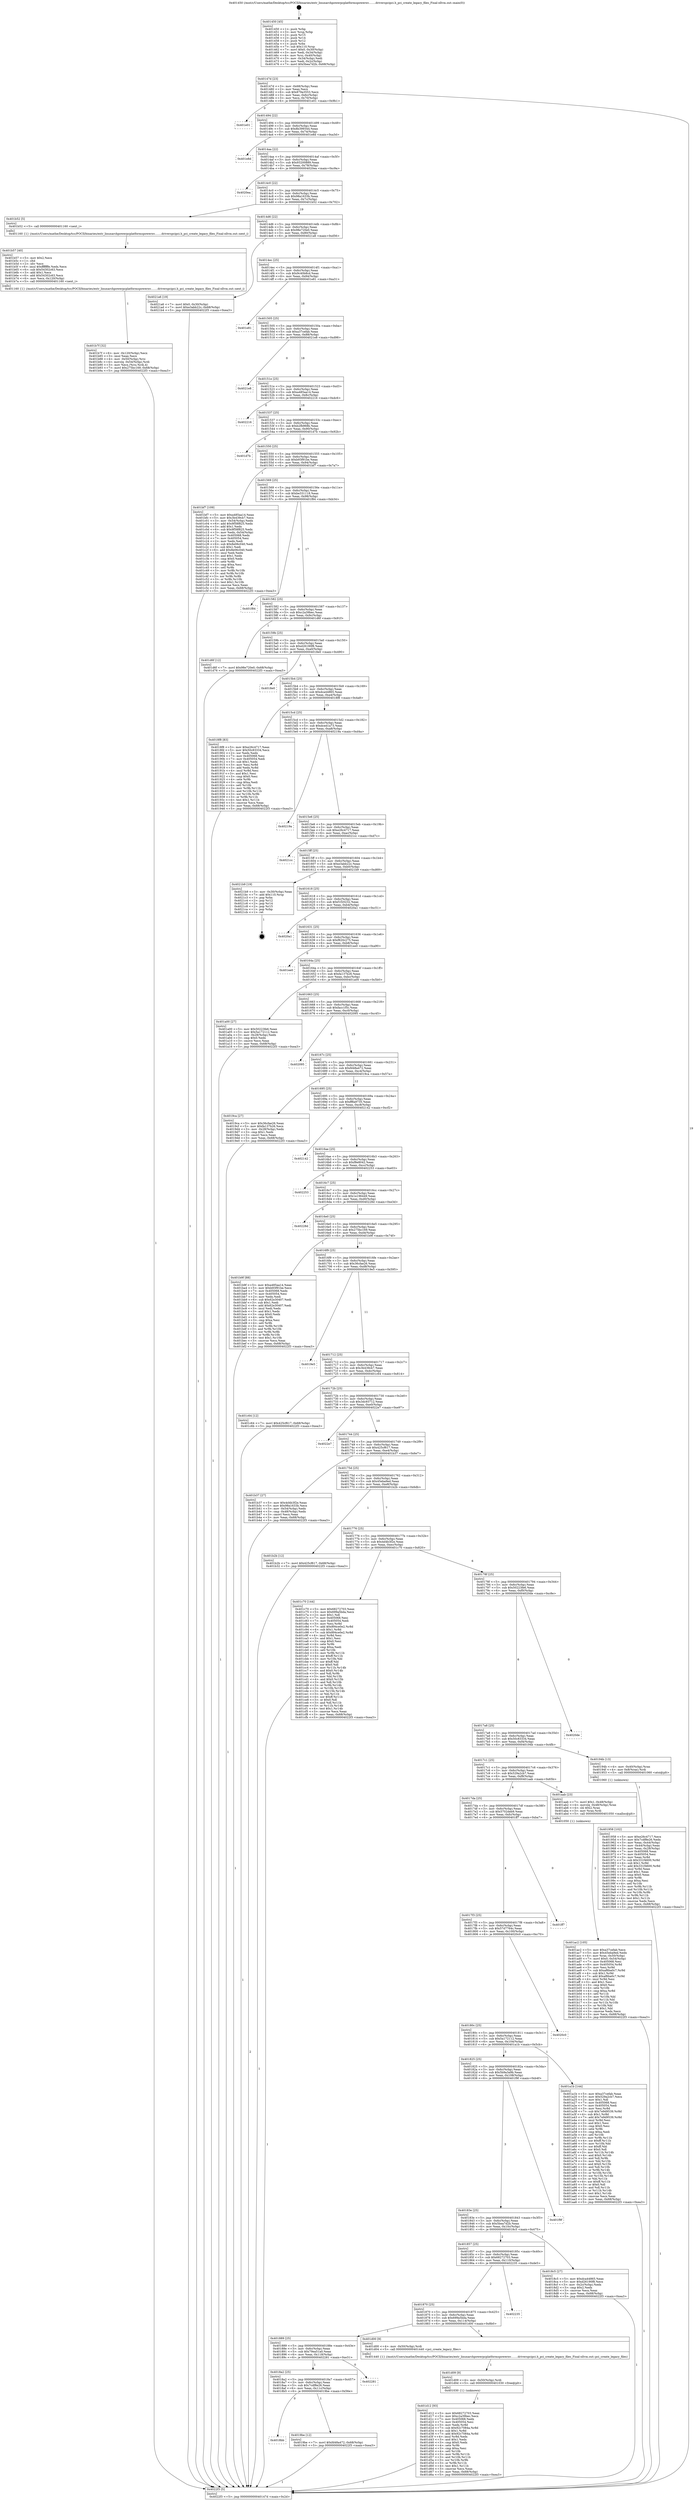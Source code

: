 digraph "0x401450" {
  label = "0x401450 (/mnt/c/Users/mathe/Desktop/tcc/POCII/binaries/extr_linuxarchpowerpcplatformspowernv........driverspcipci.h_pci_create_legacy_files_Final-ollvm.out::main(0))"
  labelloc = "t"
  node[shape=record]

  Entry [label="",width=0.3,height=0.3,shape=circle,fillcolor=black,style=filled]
  "0x40147d" [label="{
     0x40147d [23]\l
     | [instrs]\l
     &nbsp;&nbsp;0x40147d \<+3\>: mov -0x68(%rbp),%eax\l
     &nbsp;&nbsp;0x401480 \<+2\>: mov %eax,%ecx\l
     &nbsp;&nbsp;0x401482 \<+6\>: sub $0x879a3553,%ecx\l
     &nbsp;&nbsp;0x401488 \<+3\>: mov %eax,-0x6c(%rbp)\l
     &nbsp;&nbsp;0x40148b \<+3\>: mov %ecx,-0x70(%rbp)\l
     &nbsp;&nbsp;0x40148e \<+6\>: je 0000000000401e01 \<main+0x9b1\>\l
  }"]
  "0x401e01" [label="{
     0x401e01\l
  }", style=dashed]
  "0x401494" [label="{
     0x401494 [22]\l
     | [instrs]\l
     &nbsp;&nbsp;0x401494 \<+5\>: jmp 0000000000401499 \<main+0x49\>\l
     &nbsp;&nbsp;0x401499 \<+3\>: mov -0x6c(%rbp),%eax\l
     &nbsp;&nbsp;0x40149c \<+5\>: sub $0x8b399344,%eax\l
     &nbsp;&nbsp;0x4014a1 \<+3\>: mov %eax,-0x74(%rbp)\l
     &nbsp;&nbsp;0x4014a4 \<+6\>: je 0000000000401e8d \<main+0xa3d\>\l
  }"]
  Exit [label="",width=0.3,height=0.3,shape=circle,fillcolor=black,style=filled,peripheries=2]
  "0x401e8d" [label="{
     0x401e8d\l
  }", style=dashed]
  "0x4014aa" [label="{
     0x4014aa [22]\l
     | [instrs]\l
     &nbsp;&nbsp;0x4014aa \<+5\>: jmp 00000000004014af \<main+0x5f\>\l
     &nbsp;&nbsp;0x4014af \<+3\>: mov -0x6c(%rbp),%eax\l
     &nbsp;&nbsp;0x4014b2 \<+5\>: sub $0x93200889,%eax\l
     &nbsp;&nbsp;0x4014b7 \<+3\>: mov %eax,-0x78(%rbp)\l
     &nbsp;&nbsp;0x4014ba \<+6\>: je 00000000004020ea \<main+0xc9a\>\l
  }"]
  "0x401d12" [label="{
     0x401d12 [93]\l
     | [instrs]\l
     &nbsp;&nbsp;0x401d12 \<+5\>: mov $0x68272703,%eax\l
     &nbsp;&nbsp;0x401d17 \<+5\>: mov $0xc2a39bec,%ecx\l
     &nbsp;&nbsp;0x401d1c \<+7\>: mov 0x405068,%edx\l
     &nbsp;&nbsp;0x401d23 \<+7\>: mov 0x405054,%esi\l
     &nbsp;&nbsp;0x401d2a \<+3\>: mov %edx,%r8d\l
     &nbsp;&nbsp;0x401d2d \<+7\>: sub $0x92c7084a,%r8d\l
     &nbsp;&nbsp;0x401d34 \<+4\>: sub $0x1,%r8d\l
     &nbsp;&nbsp;0x401d38 \<+7\>: add $0x92c7084a,%r8d\l
     &nbsp;&nbsp;0x401d3f \<+4\>: imul %r8d,%edx\l
     &nbsp;&nbsp;0x401d43 \<+3\>: and $0x1,%edx\l
     &nbsp;&nbsp;0x401d46 \<+3\>: cmp $0x0,%edx\l
     &nbsp;&nbsp;0x401d49 \<+4\>: sete %r9b\l
     &nbsp;&nbsp;0x401d4d \<+3\>: cmp $0xa,%esi\l
     &nbsp;&nbsp;0x401d50 \<+4\>: setl %r10b\l
     &nbsp;&nbsp;0x401d54 \<+3\>: mov %r9b,%r11b\l
     &nbsp;&nbsp;0x401d57 \<+3\>: and %r10b,%r11b\l
     &nbsp;&nbsp;0x401d5a \<+3\>: xor %r10b,%r9b\l
     &nbsp;&nbsp;0x401d5d \<+3\>: or %r9b,%r11b\l
     &nbsp;&nbsp;0x401d60 \<+4\>: test $0x1,%r11b\l
     &nbsp;&nbsp;0x401d64 \<+3\>: cmovne %ecx,%eax\l
     &nbsp;&nbsp;0x401d67 \<+3\>: mov %eax,-0x68(%rbp)\l
     &nbsp;&nbsp;0x401d6a \<+5\>: jmp 00000000004022f3 \<main+0xea3\>\l
  }"]
  "0x4020ea" [label="{
     0x4020ea\l
  }", style=dashed]
  "0x4014c0" [label="{
     0x4014c0 [22]\l
     | [instrs]\l
     &nbsp;&nbsp;0x4014c0 \<+5\>: jmp 00000000004014c5 \<main+0x75\>\l
     &nbsp;&nbsp;0x4014c5 \<+3\>: mov -0x6c(%rbp),%eax\l
     &nbsp;&nbsp;0x4014c8 \<+5\>: sub $0x98a1633b,%eax\l
     &nbsp;&nbsp;0x4014cd \<+3\>: mov %eax,-0x7c(%rbp)\l
     &nbsp;&nbsp;0x4014d0 \<+6\>: je 0000000000401b52 \<main+0x702\>\l
  }"]
  "0x401d09" [label="{
     0x401d09 [9]\l
     | [instrs]\l
     &nbsp;&nbsp;0x401d09 \<+4\>: mov -0x50(%rbp),%rdi\l
     &nbsp;&nbsp;0x401d0d \<+5\>: call 0000000000401030 \<free@plt\>\l
     | [calls]\l
     &nbsp;&nbsp;0x401030 \{1\} (unknown)\l
  }"]
  "0x401b52" [label="{
     0x401b52 [5]\l
     | [instrs]\l
     &nbsp;&nbsp;0x401b52 \<+5\>: call 0000000000401160 \<next_i\>\l
     | [calls]\l
     &nbsp;&nbsp;0x401160 \{1\} (/mnt/c/Users/mathe/Desktop/tcc/POCII/binaries/extr_linuxarchpowerpcplatformspowernv........driverspcipci.h_pci_create_legacy_files_Final-ollvm.out::next_i)\l
  }"]
  "0x4014d6" [label="{
     0x4014d6 [22]\l
     | [instrs]\l
     &nbsp;&nbsp;0x4014d6 \<+5\>: jmp 00000000004014db \<main+0x8b\>\l
     &nbsp;&nbsp;0x4014db \<+3\>: mov -0x6c(%rbp),%eax\l
     &nbsp;&nbsp;0x4014de \<+5\>: sub $0x98e720e0,%eax\l
     &nbsp;&nbsp;0x4014e3 \<+3\>: mov %eax,-0x80(%rbp)\l
     &nbsp;&nbsp;0x4014e6 \<+6\>: je 00000000004021a6 \<main+0xd56\>\l
  }"]
  "0x401b7f" [label="{
     0x401b7f [32]\l
     | [instrs]\l
     &nbsp;&nbsp;0x401b7f \<+6\>: mov -0x120(%rbp),%ecx\l
     &nbsp;&nbsp;0x401b85 \<+3\>: imul %eax,%ecx\l
     &nbsp;&nbsp;0x401b88 \<+4\>: mov -0x50(%rbp),%rsi\l
     &nbsp;&nbsp;0x401b8c \<+4\>: movslq -0x54(%rbp),%rdi\l
     &nbsp;&nbsp;0x401b90 \<+3\>: mov %ecx,(%rsi,%rdi,4)\l
     &nbsp;&nbsp;0x401b93 \<+7\>: movl $0x275bc169,-0x68(%rbp)\l
     &nbsp;&nbsp;0x401b9a \<+5\>: jmp 00000000004022f3 \<main+0xea3\>\l
  }"]
  "0x4021a6" [label="{
     0x4021a6 [19]\l
     | [instrs]\l
     &nbsp;&nbsp;0x4021a6 \<+7\>: movl $0x0,-0x30(%rbp)\l
     &nbsp;&nbsp;0x4021ad \<+7\>: movl $0xe3abb22c,-0x68(%rbp)\l
     &nbsp;&nbsp;0x4021b4 \<+5\>: jmp 00000000004022f3 \<main+0xea3\>\l
  }"]
  "0x4014ec" [label="{
     0x4014ec [25]\l
     | [instrs]\l
     &nbsp;&nbsp;0x4014ec \<+5\>: jmp 00000000004014f1 \<main+0xa1\>\l
     &nbsp;&nbsp;0x4014f1 \<+3\>: mov -0x6c(%rbp),%eax\l
     &nbsp;&nbsp;0x4014f4 \<+5\>: sub $0x9c40b8cd,%eax\l
     &nbsp;&nbsp;0x4014f9 \<+6\>: mov %eax,-0x84(%rbp)\l
     &nbsp;&nbsp;0x4014ff \<+6\>: je 0000000000401e81 \<main+0xa31\>\l
  }"]
  "0x401b57" [label="{
     0x401b57 [40]\l
     | [instrs]\l
     &nbsp;&nbsp;0x401b57 \<+5\>: mov $0x2,%ecx\l
     &nbsp;&nbsp;0x401b5c \<+1\>: cltd\l
     &nbsp;&nbsp;0x401b5d \<+2\>: idiv %ecx\l
     &nbsp;&nbsp;0x401b5f \<+6\>: imul $0xfffffffe,%edx,%ecx\l
     &nbsp;&nbsp;0x401b65 \<+6\>: sub $0x54302c63,%ecx\l
     &nbsp;&nbsp;0x401b6b \<+3\>: add $0x1,%ecx\l
     &nbsp;&nbsp;0x401b6e \<+6\>: add $0x54302c63,%ecx\l
     &nbsp;&nbsp;0x401b74 \<+6\>: mov %ecx,-0x120(%rbp)\l
     &nbsp;&nbsp;0x401b7a \<+5\>: call 0000000000401160 \<next_i\>\l
     | [calls]\l
     &nbsp;&nbsp;0x401160 \{1\} (/mnt/c/Users/mathe/Desktop/tcc/POCII/binaries/extr_linuxarchpowerpcplatformspowernv........driverspcipci.h_pci_create_legacy_files_Final-ollvm.out::next_i)\l
  }"]
  "0x401e81" [label="{
     0x401e81\l
  }", style=dashed]
  "0x401505" [label="{
     0x401505 [25]\l
     | [instrs]\l
     &nbsp;&nbsp;0x401505 \<+5\>: jmp 000000000040150a \<main+0xba\>\l
     &nbsp;&nbsp;0x40150a \<+3\>: mov -0x6c(%rbp),%eax\l
     &nbsp;&nbsp;0x40150d \<+5\>: sub $0xa37cefab,%eax\l
     &nbsp;&nbsp;0x401512 \<+6\>: mov %eax,-0x88(%rbp)\l
     &nbsp;&nbsp;0x401518 \<+6\>: je 00000000004021e8 \<main+0xd98\>\l
  }"]
  "0x401ac2" [label="{
     0x401ac2 [105]\l
     | [instrs]\l
     &nbsp;&nbsp;0x401ac2 \<+5\>: mov $0xa37cefab,%ecx\l
     &nbsp;&nbsp;0x401ac7 \<+5\>: mov $0x45eba9ed,%edx\l
     &nbsp;&nbsp;0x401acc \<+4\>: mov %rax,-0x50(%rbp)\l
     &nbsp;&nbsp;0x401ad0 \<+7\>: movl $0x0,-0x54(%rbp)\l
     &nbsp;&nbsp;0x401ad7 \<+7\>: mov 0x405068,%esi\l
     &nbsp;&nbsp;0x401ade \<+8\>: mov 0x405054,%r8d\l
     &nbsp;&nbsp;0x401ae6 \<+3\>: mov %esi,%r9d\l
     &nbsp;&nbsp;0x401ae9 \<+7\>: sub $0xaf6ba0c7,%r9d\l
     &nbsp;&nbsp;0x401af0 \<+4\>: sub $0x1,%r9d\l
     &nbsp;&nbsp;0x401af4 \<+7\>: add $0xaf6ba0c7,%r9d\l
     &nbsp;&nbsp;0x401afb \<+4\>: imul %r9d,%esi\l
     &nbsp;&nbsp;0x401aff \<+3\>: and $0x1,%esi\l
     &nbsp;&nbsp;0x401b02 \<+3\>: cmp $0x0,%esi\l
     &nbsp;&nbsp;0x401b05 \<+4\>: sete %r10b\l
     &nbsp;&nbsp;0x401b09 \<+4\>: cmp $0xa,%r8d\l
     &nbsp;&nbsp;0x401b0d \<+4\>: setl %r11b\l
     &nbsp;&nbsp;0x401b11 \<+3\>: mov %r10b,%bl\l
     &nbsp;&nbsp;0x401b14 \<+3\>: and %r11b,%bl\l
     &nbsp;&nbsp;0x401b17 \<+3\>: xor %r11b,%r10b\l
     &nbsp;&nbsp;0x401b1a \<+3\>: or %r10b,%bl\l
     &nbsp;&nbsp;0x401b1d \<+3\>: test $0x1,%bl\l
     &nbsp;&nbsp;0x401b20 \<+3\>: cmovne %edx,%ecx\l
     &nbsp;&nbsp;0x401b23 \<+3\>: mov %ecx,-0x68(%rbp)\l
     &nbsp;&nbsp;0x401b26 \<+5\>: jmp 00000000004022f3 \<main+0xea3\>\l
  }"]
  "0x4021e8" [label="{
     0x4021e8\l
  }", style=dashed]
  "0x40151e" [label="{
     0x40151e [25]\l
     | [instrs]\l
     &nbsp;&nbsp;0x40151e \<+5\>: jmp 0000000000401523 \<main+0xd3\>\l
     &nbsp;&nbsp;0x401523 \<+3\>: mov -0x6c(%rbp),%eax\l
     &nbsp;&nbsp;0x401526 \<+5\>: sub $0xa485aa14,%eax\l
     &nbsp;&nbsp;0x40152b \<+6\>: mov %eax,-0x8c(%rbp)\l
     &nbsp;&nbsp;0x401531 \<+6\>: je 0000000000402216 \<main+0xdc6\>\l
  }"]
  "0x4018bb" [label="{
     0x4018bb\l
  }", style=dashed]
  "0x402216" [label="{
     0x402216\l
  }", style=dashed]
  "0x401537" [label="{
     0x401537 [25]\l
     | [instrs]\l
     &nbsp;&nbsp;0x401537 \<+5\>: jmp 000000000040153c \<main+0xec\>\l
     &nbsp;&nbsp;0x40153c \<+3\>: mov -0x6c(%rbp),%eax\l
     &nbsp;&nbsp;0x40153f \<+5\>: sub $0xb2fb968b,%eax\l
     &nbsp;&nbsp;0x401544 \<+6\>: mov %eax,-0x90(%rbp)\l
     &nbsp;&nbsp;0x40154a \<+6\>: je 0000000000401d7b \<main+0x92b\>\l
  }"]
  "0x4019be" [label="{
     0x4019be [12]\l
     | [instrs]\l
     &nbsp;&nbsp;0x4019be \<+7\>: movl $0xfd48a472,-0x68(%rbp)\l
     &nbsp;&nbsp;0x4019c5 \<+5\>: jmp 00000000004022f3 \<main+0xea3\>\l
  }"]
  "0x401d7b" [label="{
     0x401d7b\l
  }", style=dashed]
  "0x401550" [label="{
     0x401550 [25]\l
     | [instrs]\l
     &nbsp;&nbsp;0x401550 \<+5\>: jmp 0000000000401555 \<main+0x105\>\l
     &nbsp;&nbsp;0x401555 \<+3\>: mov -0x6c(%rbp),%eax\l
     &nbsp;&nbsp;0x401558 \<+5\>: sub $0xb93f91be,%eax\l
     &nbsp;&nbsp;0x40155d \<+6\>: mov %eax,-0x94(%rbp)\l
     &nbsp;&nbsp;0x401563 \<+6\>: je 0000000000401bf7 \<main+0x7a7\>\l
  }"]
  "0x4018a2" [label="{
     0x4018a2 [25]\l
     | [instrs]\l
     &nbsp;&nbsp;0x4018a2 \<+5\>: jmp 00000000004018a7 \<main+0x457\>\l
     &nbsp;&nbsp;0x4018a7 \<+3\>: mov -0x6c(%rbp),%eax\l
     &nbsp;&nbsp;0x4018aa \<+5\>: sub $0x7cdf8e26,%eax\l
     &nbsp;&nbsp;0x4018af \<+6\>: mov %eax,-0x11c(%rbp)\l
     &nbsp;&nbsp;0x4018b5 \<+6\>: je 00000000004019be \<main+0x56e\>\l
  }"]
  "0x401bf7" [label="{
     0x401bf7 [109]\l
     | [instrs]\l
     &nbsp;&nbsp;0x401bf7 \<+5\>: mov $0xa485aa14,%eax\l
     &nbsp;&nbsp;0x401bfc \<+5\>: mov $0x3b439cb7,%ecx\l
     &nbsp;&nbsp;0x401c01 \<+3\>: mov -0x54(%rbp),%edx\l
     &nbsp;&nbsp;0x401c04 \<+6\>: add $0x9f58f825,%edx\l
     &nbsp;&nbsp;0x401c0a \<+3\>: add $0x1,%edx\l
     &nbsp;&nbsp;0x401c0d \<+6\>: sub $0x9f58f825,%edx\l
     &nbsp;&nbsp;0x401c13 \<+3\>: mov %edx,-0x54(%rbp)\l
     &nbsp;&nbsp;0x401c16 \<+7\>: mov 0x405068,%edx\l
     &nbsp;&nbsp;0x401c1d \<+7\>: mov 0x405054,%esi\l
     &nbsp;&nbsp;0x401c24 \<+2\>: mov %edx,%edi\l
     &nbsp;&nbsp;0x401c26 \<+6\>: sub $0x8e06c040,%edi\l
     &nbsp;&nbsp;0x401c2c \<+3\>: sub $0x1,%edi\l
     &nbsp;&nbsp;0x401c2f \<+6\>: add $0x8e06c040,%edi\l
     &nbsp;&nbsp;0x401c35 \<+3\>: imul %edi,%edx\l
     &nbsp;&nbsp;0x401c38 \<+3\>: and $0x1,%edx\l
     &nbsp;&nbsp;0x401c3b \<+3\>: cmp $0x0,%edx\l
     &nbsp;&nbsp;0x401c3e \<+4\>: sete %r8b\l
     &nbsp;&nbsp;0x401c42 \<+3\>: cmp $0xa,%esi\l
     &nbsp;&nbsp;0x401c45 \<+4\>: setl %r9b\l
     &nbsp;&nbsp;0x401c49 \<+3\>: mov %r8b,%r10b\l
     &nbsp;&nbsp;0x401c4c \<+3\>: and %r9b,%r10b\l
     &nbsp;&nbsp;0x401c4f \<+3\>: xor %r9b,%r8b\l
     &nbsp;&nbsp;0x401c52 \<+3\>: or %r8b,%r10b\l
     &nbsp;&nbsp;0x401c55 \<+4\>: test $0x1,%r10b\l
     &nbsp;&nbsp;0x401c59 \<+3\>: cmovne %ecx,%eax\l
     &nbsp;&nbsp;0x401c5c \<+3\>: mov %eax,-0x68(%rbp)\l
     &nbsp;&nbsp;0x401c5f \<+5\>: jmp 00000000004022f3 \<main+0xea3\>\l
  }"]
  "0x401569" [label="{
     0x401569 [25]\l
     | [instrs]\l
     &nbsp;&nbsp;0x401569 \<+5\>: jmp 000000000040156e \<main+0x11e\>\l
     &nbsp;&nbsp;0x40156e \<+3\>: mov -0x6c(%rbp),%eax\l
     &nbsp;&nbsp;0x401571 \<+5\>: sub $0xbe331118,%eax\l
     &nbsp;&nbsp;0x401576 \<+6\>: mov %eax,-0x98(%rbp)\l
     &nbsp;&nbsp;0x40157c \<+6\>: je 0000000000401f84 \<main+0xb34\>\l
  }"]
  "0x402281" [label="{
     0x402281\l
  }", style=dashed]
  "0x401f84" [label="{
     0x401f84\l
  }", style=dashed]
  "0x401582" [label="{
     0x401582 [25]\l
     | [instrs]\l
     &nbsp;&nbsp;0x401582 \<+5\>: jmp 0000000000401587 \<main+0x137\>\l
     &nbsp;&nbsp;0x401587 \<+3\>: mov -0x6c(%rbp),%eax\l
     &nbsp;&nbsp;0x40158a \<+5\>: sub $0xc2a39bec,%eax\l
     &nbsp;&nbsp;0x40158f \<+6\>: mov %eax,-0x9c(%rbp)\l
     &nbsp;&nbsp;0x401595 \<+6\>: je 0000000000401d6f \<main+0x91f\>\l
  }"]
  "0x401889" [label="{
     0x401889 [25]\l
     | [instrs]\l
     &nbsp;&nbsp;0x401889 \<+5\>: jmp 000000000040188e \<main+0x43e\>\l
     &nbsp;&nbsp;0x40188e \<+3\>: mov -0x6c(%rbp),%eax\l
     &nbsp;&nbsp;0x401891 \<+5\>: sub $0x79ea51a0,%eax\l
     &nbsp;&nbsp;0x401896 \<+6\>: mov %eax,-0x118(%rbp)\l
     &nbsp;&nbsp;0x40189c \<+6\>: je 0000000000402281 \<main+0xe31\>\l
  }"]
  "0x401d6f" [label="{
     0x401d6f [12]\l
     | [instrs]\l
     &nbsp;&nbsp;0x401d6f \<+7\>: movl $0x98e720e0,-0x68(%rbp)\l
     &nbsp;&nbsp;0x401d76 \<+5\>: jmp 00000000004022f3 \<main+0xea3\>\l
  }"]
  "0x40159b" [label="{
     0x40159b [25]\l
     | [instrs]\l
     &nbsp;&nbsp;0x40159b \<+5\>: jmp 00000000004015a0 \<main+0x150\>\l
     &nbsp;&nbsp;0x4015a0 \<+3\>: mov -0x6c(%rbp),%eax\l
     &nbsp;&nbsp;0x4015a3 \<+5\>: sub $0xd26190f8,%eax\l
     &nbsp;&nbsp;0x4015a8 \<+6\>: mov %eax,-0xa0(%rbp)\l
     &nbsp;&nbsp;0x4015ae \<+6\>: je 00000000004018e0 \<main+0x490\>\l
  }"]
  "0x401d00" [label="{
     0x401d00 [9]\l
     | [instrs]\l
     &nbsp;&nbsp;0x401d00 \<+4\>: mov -0x50(%rbp),%rdi\l
     &nbsp;&nbsp;0x401d04 \<+5\>: call 0000000000401440 \<pci_create_legacy_files\>\l
     | [calls]\l
     &nbsp;&nbsp;0x401440 \{1\} (/mnt/c/Users/mathe/Desktop/tcc/POCII/binaries/extr_linuxarchpowerpcplatformspowernv........driverspcipci.h_pci_create_legacy_files_Final-ollvm.out::pci_create_legacy_files)\l
  }"]
  "0x4018e0" [label="{
     0x4018e0\l
  }", style=dashed]
  "0x4015b4" [label="{
     0x4015b4 [25]\l
     | [instrs]\l
     &nbsp;&nbsp;0x4015b4 \<+5\>: jmp 00000000004015b9 \<main+0x169\>\l
     &nbsp;&nbsp;0x4015b9 \<+3\>: mov -0x6c(%rbp),%eax\l
     &nbsp;&nbsp;0x4015bc \<+5\>: sub $0xdca44865,%eax\l
     &nbsp;&nbsp;0x4015c1 \<+6\>: mov %eax,-0xa4(%rbp)\l
     &nbsp;&nbsp;0x4015c7 \<+6\>: je 00000000004018f8 \<main+0x4a8\>\l
  }"]
  "0x401870" [label="{
     0x401870 [25]\l
     | [instrs]\l
     &nbsp;&nbsp;0x401870 \<+5\>: jmp 0000000000401875 \<main+0x425\>\l
     &nbsp;&nbsp;0x401875 \<+3\>: mov -0x6c(%rbp),%eax\l
     &nbsp;&nbsp;0x401878 \<+5\>: sub $0x699a5bda,%eax\l
     &nbsp;&nbsp;0x40187d \<+6\>: mov %eax,-0x114(%rbp)\l
     &nbsp;&nbsp;0x401883 \<+6\>: je 0000000000401d00 \<main+0x8b0\>\l
  }"]
  "0x4018f8" [label="{
     0x4018f8 [83]\l
     | [instrs]\l
     &nbsp;&nbsp;0x4018f8 \<+5\>: mov $0xe26c4717,%eax\l
     &nbsp;&nbsp;0x4018fd \<+5\>: mov $0x50c83334,%ecx\l
     &nbsp;&nbsp;0x401902 \<+2\>: xor %edx,%edx\l
     &nbsp;&nbsp;0x401904 \<+7\>: mov 0x405068,%esi\l
     &nbsp;&nbsp;0x40190b \<+7\>: mov 0x405054,%edi\l
     &nbsp;&nbsp;0x401912 \<+3\>: sub $0x1,%edx\l
     &nbsp;&nbsp;0x401915 \<+3\>: mov %esi,%r8d\l
     &nbsp;&nbsp;0x401918 \<+3\>: add %edx,%r8d\l
     &nbsp;&nbsp;0x40191b \<+4\>: imul %r8d,%esi\l
     &nbsp;&nbsp;0x40191f \<+3\>: and $0x1,%esi\l
     &nbsp;&nbsp;0x401922 \<+3\>: cmp $0x0,%esi\l
     &nbsp;&nbsp;0x401925 \<+4\>: sete %r9b\l
     &nbsp;&nbsp;0x401929 \<+3\>: cmp $0xa,%edi\l
     &nbsp;&nbsp;0x40192c \<+4\>: setl %r10b\l
     &nbsp;&nbsp;0x401930 \<+3\>: mov %r9b,%r11b\l
     &nbsp;&nbsp;0x401933 \<+3\>: and %r10b,%r11b\l
     &nbsp;&nbsp;0x401936 \<+3\>: xor %r10b,%r9b\l
     &nbsp;&nbsp;0x401939 \<+3\>: or %r9b,%r11b\l
     &nbsp;&nbsp;0x40193c \<+4\>: test $0x1,%r11b\l
     &nbsp;&nbsp;0x401940 \<+3\>: cmovne %ecx,%eax\l
     &nbsp;&nbsp;0x401943 \<+3\>: mov %eax,-0x68(%rbp)\l
     &nbsp;&nbsp;0x401946 \<+5\>: jmp 00000000004022f3 \<main+0xea3\>\l
  }"]
  "0x4015cd" [label="{
     0x4015cd [25]\l
     | [instrs]\l
     &nbsp;&nbsp;0x4015cd \<+5\>: jmp 00000000004015d2 \<main+0x182\>\l
     &nbsp;&nbsp;0x4015d2 \<+3\>: mov -0x6c(%rbp),%eax\l
     &nbsp;&nbsp;0x4015d5 \<+5\>: sub $0xdced1a73,%eax\l
     &nbsp;&nbsp;0x4015da \<+6\>: mov %eax,-0xa8(%rbp)\l
     &nbsp;&nbsp;0x4015e0 \<+6\>: je 000000000040219a \<main+0xd4a\>\l
  }"]
  "0x402235" [label="{
     0x402235\l
  }", style=dashed]
  "0x40219a" [label="{
     0x40219a\l
  }", style=dashed]
  "0x4015e6" [label="{
     0x4015e6 [25]\l
     | [instrs]\l
     &nbsp;&nbsp;0x4015e6 \<+5\>: jmp 00000000004015eb \<main+0x19b\>\l
     &nbsp;&nbsp;0x4015eb \<+3\>: mov -0x6c(%rbp),%eax\l
     &nbsp;&nbsp;0x4015ee \<+5\>: sub $0xe26c4717,%eax\l
     &nbsp;&nbsp;0x4015f3 \<+6\>: mov %eax,-0xac(%rbp)\l
     &nbsp;&nbsp;0x4015f9 \<+6\>: je 00000000004021cc \<main+0xd7c\>\l
  }"]
  "0x401958" [label="{
     0x401958 [102]\l
     | [instrs]\l
     &nbsp;&nbsp;0x401958 \<+5\>: mov $0xe26c4717,%ecx\l
     &nbsp;&nbsp;0x40195d \<+5\>: mov $0x7cdf8e26,%edx\l
     &nbsp;&nbsp;0x401962 \<+3\>: mov %eax,-0x44(%rbp)\l
     &nbsp;&nbsp;0x401965 \<+3\>: mov -0x44(%rbp),%eax\l
     &nbsp;&nbsp;0x401968 \<+3\>: mov %eax,-0x28(%rbp)\l
     &nbsp;&nbsp;0x40196b \<+7\>: mov 0x405068,%eax\l
     &nbsp;&nbsp;0x401972 \<+7\>: mov 0x405054,%esi\l
     &nbsp;&nbsp;0x401979 \<+3\>: mov %eax,%r8d\l
     &nbsp;&nbsp;0x40197c \<+7\>: sub $0x331f4600,%r8d\l
     &nbsp;&nbsp;0x401983 \<+4\>: sub $0x1,%r8d\l
     &nbsp;&nbsp;0x401987 \<+7\>: add $0x331f4600,%r8d\l
     &nbsp;&nbsp;0x40198e \<+4\>: imul %r8d,%eax\l
     &nbsp;&nbsp;0x401992 \<+3\>: and $0x1,%eax\l
     &nbsp;&nbsp;0x401995 \<+3\>: cmp $0x0,%eax\l
     &nbsp;&nbsp;0x401998 \<+4\>: sete %r9b\l
     &nbsp;&nbsp;0x40199c \<+3\>: cmp $0xa,%esi\l
     &nbsp;&nbsp;0x40199f \<+4\>: setl %r10b\l
     &nbsp;&nbsp;0x4019a3 \<+3\>: mov %r9b,%r11b\l
     &nbsp;&nbsp;0x4019a6 \<+3\>: and %r10b,%r11b\l
     &nbsp;&nbsp;0x4019a9 \<+3\>: xor %r10b,%r9b\l
     &nbsp;&nbsp;0x4019ac \<+3\>: or %r9b,%r11b\l
     &nbsp;&nbsp;0x4019af \<+4\>: test $0x1,%r11b\l
     &nbsp;&nbsp;0x4019b3 \<+3\>: cmovne %edx,%ecx\l
     &nbsp;&nbsp;0x4019b6 \<+3\>: mov %ecx,-0x68(%rbp)\l
     &nbsp;&nbsp;0x4019b9 \<+5\>: jmp 00000000004022f3 \<main+0xea3\>\l
  }"]
  "0x4021cc" [label="{
     0x4021cc\l
  }", style=dashed]
  "0x4015ff" [label="{
     0x4015ff [25]\l
     | [instrs]\l
     &nbsp;&nbsp;0x4015ff \<+5\>: jmp 0000000000401604 \<main+0x1b4\>\l
     &nbsp;&nbsp;0x401604 \<+3\>: mov -0x6c(%rbp),%eax\l
     &nbsp;&nbsp;0x401607 \<+5\>: sub $0xe3abb22c,%eax\l
     &nbsp;&nbsp;0x40160c \<+6\>: mov %eax,-0xb0(%rbp)\l
     &nbsp;&nbsp;0x401612 \<+6\>: je 00000000004021b9 \<main+0xd69\>\l
  }"]
  "0x401450" [label="{
     0x401450 [45]\l
     | [instrs]\l
     &nbsp;&nbsp;0x401450 \<+1\>: push %rbp\l
     &nbsp;&nbsp;0x401451 \<+3\>: mov %rsp,%rbp\l
     &nbsp;&nbsp;0x401454 \<+2\>: push %r15\l
     &nbsp;&nbsp;0x401456 \<+2\>: push %r14\l
     &nbsp;&nbsp;0x401458 \<+2\>: push %r12\l
     &nbsp;&nbsp;0x40145a \<+1\>: push %rbx\l
     &nbsp;&nbsp;0x40145b \<+7\>: sub $0x110,%rsp\l
     &nbsp;&nbsp;0x401462 \<+7\>: movl $0x0,-0x30(%rbp)\l
     &nbsp;&nbsp;0x401469 \<+3\>: mov %edi,-0x34(%rbp)\l
     &nbsp;&nbsp;0x40146c \<+4\>: mov %rsi,-0x40(%rbp)\l
     &nbsp;&nbsp;0x401470 \<+3\>: mov -0x34(%rbp),%edi\l
     &nbsp;&nbsp;0x401473 \<+3\>: mov %edi,-0x2c(%rbp)\l
     &nbsp;&nbsp;0x401476 \<+7\>: movl $0x5bea7d2b,-0x68(%rbp)\l
  }"]
  "0x4021b9" [label="{
     0x4021b9 [19]\l
     | [instrs]\l
     &nbsp;&nbsp;0x4021b9 \<+3\>: mov -0x30(%rbp),%eax\l
     &nbsp;&nbsp;0x4021bc \<+7\>: add $0x110,%rsp\l
     &nbsp;&nbsp;0x4021c3 \<+1\>: pop %rbx\l
     &nbsp;&nbsp;0x4021c4 \<+2\>: pop %r12\l
     &nbsp;&nbsp;0x4021c6 \<+2\>: pop %r14\l
     &nbsp;&nbsp;0x4021c8 \<+2\>: pop %r15\l
     &nbsp;&nbsp;0x4021ca \<+1\>: pop %rbp\l
     &nbsp;&nbsp;0x4021cb \<+1\>: ret\l
  }"]
  "0x401618" [label="{
     0x401618 [25]\l
     | [instrs]\l
     &nbsp;&nbsp;0x401618 \<+5\>: jmp 000000000040161d \<main+0x1cd\>\l
     &nbsp;&nbsp;0x40161d \<+3\>: mov -0x6c(%rbp),%eax\l
     &nbsp;&nbsp;0x401620 \<+5\>: sub $0xf1f20232,%eax\l
     &nbsp;&nbsp;0x401625 \<+6\>: mov %eax,-0xb4(%rbp)\l
     &nbsp;&nbsp;0x40162b \<+6\>: je 00000000004020a1 \<main+0xc51\>\l
  }"]
  "0x4022f3" [label="{
     0x4022f3 [5]\l
     | [instrs]\l
     &nbsp;&nbsp;0x4022f3 \<+5\>: jmp 000000000040147d \<main+0x2d\>\l
  }"]
  "0x4020a1" [label="{
     0x4020a1\l
  }", style=dashed]
  "0x401631" [label="{
     0x401631 [25]\l
     | [instrs]\l
     &nbsp;&nbsp;0x401631 \<+5\>: jmp 0000000000401636 \<main+0x1e6\>\l
     &nbsp;&nbsp;0x401636 \<+3\>: mov -0x6c(%rbp),%eax\l
     &nbsp;&nbsp;0x401639 \<+5\>: sub $0xf820c275,%eax\l
     &nbsp;&nbsp;0x40163e \<+6\>: mov %eax,-0xb8(%rbp)\l
     &nbsp;&nbsp;0x401644 \<+6\>: je 0000000000401ee0 \<main+0xa90\>\l
  }"]
  "0x401857" [label="{
     0x401857 [25]\l
     | [instrs]\l
     &nbsp;&nbsp;0x401857 \<+5\>: jmp 000000000040185c \<main+0x40c\>\l
     &nbsp;&nbsp;0x40185c \<+3\>: mov -0x6c(%rbp),%eax\l
     &nbsp;&nbsp;0x40185f \<+5\>: sub $0x68272703,%eax\l
     &nbsp;&nbsp;0x401864 \<+6\>: mov %eax,-0x110(%rbp)\l
     &nbsp;&nbsp;0x40186a \<+6\>: je 0000000000402235 \<main+0xde5\>\l
  }"]
  "0x401ee0" [label="{
     0x401ee0\l
  }", style=dashed]
  "0x40164a" [label="{
     0x40164a [25]\l
     | [instrs]\l
     &nbsp;&nbsp;0x40164a \<+5\>: jmp 000000000040164f \<main+0x1ff\>\l
     &nbsp;&nbsp;0x40164f \<+3\>: mov -0x6c(%rbp),%eax\l
     &nbsp;&nbsp;0x401652 \<+5\>: sub $0xfa137b26,%eax\l
     &nbsp;&nbsp;0x401657 \<+6\>: mov %eax,-0xbc(%rbp)\l
     &nbsp;&nbsp;0x40165d \<+6\>: je 0000000000401a00 \<main+0x5b0\>\l
  }"]
  "0x4018c5" [label="{
     0x4018c5 [27]\l
     | [instrs]\l
     &nbsp;&nbsp;0x4018c5 \<+5\>: mov $0xdca44865,%eax\l
     &nbsp;&nbsp;0x4018ca \<+5\>: mov $0xd26190f8,%ecx\l
     &nbsp;&nbsp;0x4018cf \<+3\>: mov -0x2c(%rbp),%edx\l
     &nbsp;&nbsp;0x4018d2 \<+3\>: cmp $0x2,%edx\l
     &nbsp;&nbsp;0x4018d5 \<+3\>: cmovne %ecx,%eax\l
     &nbsp;&nbsp;0x4018d8 \<+3\>: mov %eax,-0x68(%rbp)\l
     &nbsp;&nbsp;0x4018db \<+5\>: jmp 00000000004022f3 \<main+0xea3\>\l
  }"]
  "0x401a00" [label="{
     0x401a00 [27]\l
     | [instrs]\l
     &nbsp;&nbsp;0x401a00 \<+5\>: mov $0x50223fe6,%eax\l
     &nbsp;&nbsp;0x401a05 \<+5\>: mov $0x5a172112,%ecx\l
     &nbsp;&nbsp;0x401a0a \<+3\>: mov -0x28(%rbp),%edx\l
     &nbsp;&nbsp;0x401a0d \<+3\>: cmp $0x0,%edx\l
     &nbsp;&nbsp;0x401a10 \<+3\>: cmove %ecx,%eax\l
     &nbsp;&nbsp;0x401a13 \<+3\>: mov %eax,-0x68(%rbp)\l
     &nbsp;&nbsp;0x401a16 \<+5\>: jmp 00000000004022f3 \<main+0xea3\>\l
  }"]
  "0x401663" [label="{
     0x401663 [25]\l
     | [instrs]\l
     &nbsp;&nbsp;0x401663 \<+5\>: jmp 0000000000401668 \<main+0x218\>\l
     &nbsp;&nbsp;0x401668 \<+3\>: mov -0x6c(%rbp),%eax\l
     &nbsp;&nbsp;0x40166b \<+5\>: sub $0xfacc1f5c,%eax\l
     &nbsp;&nbsp;0x401670 \<+6\>: mov %eax,-0xc0(%rbp)\l
     &nbsp;&nbsp;0x401676 \<+6\>: je 0000000000402095 \<main+0xc45\>\l
  }"]
  "0x40183e" [label="{
     0x40183e [25]\l
     | [instrs]\l
     &nbsp;&nbsp;0x40183e \<+5\>: jmp 0000000000401843 \<main+0x3f3\>\l
     &nbsp;&nbsp;0x401843 \<+3\>: mov -0x6c(%rbp),%eax\l
     &nbsp;&nbsp;0x401846 \<+5\>: sub $0x5bea7d2b,%eax\l
     &nbsp;&nbsp;0x40184b \<+6\>: mov %eax,-0x10c(%rbp)\l
     &nbsp;&nbsp;0x401851 \<+6\>: je 00000000004018c5 \<main+0x475\>\l
  }"]
  "0x402095" [label="{
     0x402095\l
  }", style=dashed]
  "0x40167c" [label="{
     0x40167c [25]\l
     | [instrs]\l
     &nbsp;&nbsp;0x40167c \<+5\>: jmp 0000000000401681 \<main+0x231\>\l
     &nbsp;&nbsp;0x401681 \<+3\>: mov -0x6c(%rbp),%eax\l
     &nbsp;&nbsp;0x401684 \<+5\>: sub $0xfd48a472,%eax\l
     &nbsp;&nbsp;0x401689 \<+6\>: mov %eax,-0xc4(%rbp)\l
     &nbsp;&nbsp;0x40168f \<+6\>: je 00000000004019ca \<main+0x57a\>\l
  }"]
  "0x401f9f" [label="{
     0x401f9f\l
  }", style=dashed]
  "0x4019ca" [label="{
     0x4019ca [27]\l
     | [instrs]\l
     &nbsp;&nbsp;0x4019ca \<+5\>: mov $0x36cfae26,%eax\l
     &nbsp;&nbsp;0x4019cf \<+5\>: mov $0xfa137b26,%ecx\l
     &nbsp;&nbsp;0x4019d4 \<+3\>: mov -0x28(%rbp),%edx\l
     &nbsp;&nbsp;0x4019d7 \<+3\>: cmp $0x1,%edx\l
     &nbsp;&nbsp;0x4019da \<+3\>: cmovl %ecx,%eax\l
     &nbsp;&nbsp;0x4019dd \<+3\>: mov %eax,-0x68(%rbp)\l
     &nbsp;&nbsp;0x4019e0 \<+5\>: jmp 00000000004022f3 \<main+0xea3\>\l
  }"]
  "0x401695" [label="{
     0x401695 [25]\l
     | [instrs]\l
     &nbsp;&nbsp;0x401695 \<+5\>: jmp 000000000040169a \<main+0x24a\>\l
     &nbsp;&nbsp;0x40169a \<+3\>: mov -0x6c(%rbp),%eax\l
     &nbsp;&nbsp;0x40169d \<+5\>: sub $0xff8a9735,%eax\l
     &nbsp;&nbsp;0x4016a2 \<+6\>: mov %eax,-0xc8(%rbp)\l
     &nbsp;&nbsp;0x4016a8 \<+6\>: je 0000000000402142 \<main+0xcf2\>\l
  }"]
  "0x401825" [label="{
     0x401825 [25]\l
     | [instrs]\l
     &nbsp;&nbsp;0x401825 \<+5\>: jmp 000000000040182a \<main+0x3da\>\l
     &nbsp;&nbsp;0x40182a \<+3\>: mov -0x6c(%rbp),%eax\l
     &nbsp;&nbsp;0x40182d \<+5\>: sub $0x5b9a3a9b,%eax\l
     &nbsp;&nbsp;0x401832 \<+6\>: mov %eax,-0x108(%rbp)\l
     &nbsp;&nbsp;0x401838 \<+6\>: je 0000000000401f9f \<main+0xb4f\>\l
  }"]
  "0x402142" [label="{
     0x402142\l
  }", style=dashed]
  "0x4016ae" [label="{
     0x4016ae [25]\l
     | [instrs]\l
     &nbsp;&nbsp;0x4016ae \<+5\>: jmp 00000000004016b3 \<main+0x263\>\l
     &nbsp;&nbsp;0x4016b3 \<+3\>: mov -0x6c(%rbp),%eax\l
     &nbsp;&nbsp;0x4016b6 \<+5\>: sub $0xf8e8042,%eax\l
     &nbsp;&nbsp;0x4016bb \<+6\>: mov %eax,-0xcc(%rbp)\l
     &nbsp;&nbsp;0x4016c1 \<+6\>: je 0000000000402253 \<main+0xe03\>\l
  }"]
  "0x401a1b" [label="{
     0x401a1b [144]\l
     | [instrs]\l
     &nbsp;&nbsp;0x401a1b \<+5\>: mov $0xa37cefab,%eax\l
     &nbsp;&nbsp;0x401a20 \<+5\>: mov $0x529a2cb7,%ecx\l
     &nbsp;&nbsp;0x401a25 \<+2\>: mov $0x1,%dl\l
     &nbsp;&nbsp;0x401a27 \<+7\>: mov 0x405068,%esi\l
     &nbsp;&nbsp;0x401a2e \<+7\>: mov 0x405054,%edi\l
     &nbsp;&nbsp;0x401a35 \<+3\>: mov %esi,%r8d\l
     &nbsp;&nbsp;0x401a38 \<+7\>: sub $0x7e9d9539,%r8d\l
     &nbsp;&nbsp;0x401a3f \<+4\>: sub $0x1,%r8d\l
     &nbsp;&nbsp;0x401a43 \<+7\>: add $0x7e9d9539,%r8d\l
     &nbsp;&nbsp;0x401a4a \<+4\>: imul %r8d,%esi\l
     &nbsp;&nbsp;0x401a4e \<+3\>: and $0x1,%esi\l
     &nbsp;&nbsp;0x401a51 \<+3\>: cmp $0x0,%esi\l
     &nbsp;&nbsp;0x401a54 \<+4\>: sete %r9b\l
     &nbsp;&nbsp;0x401a58 \<+3\>: cmp $0xa,%edi\l
     &nbsp;&nbsp;0x401a5b \<+4\>: setl %r10b\l
     &nbsp;&nbsp;0x401a5f \<+3\>: mov %r9b,%r11b\l
     &nbsp;&nbsp;0x401a62 \<+4\>: xor $0xff,%r11b\l
     &nbsp;&nbsp;0x401a66 \<+3\>: mov %r10b,%bl\l
     &nbsp;&nbsp;0x401a69 \<+3\>: xor $0xff,%bl\l
     &nbsp;&nbsp;0x401a6c \<+3\>: xor $0x0,%dl\l
     &nbsp;&nbsp;0x401a6f \<+3\>: mov %r11b,%r14b\l
     &nbsp;&nbsp;0x401a72 \<+4\>: and $0x0,%r14b\l
     &nbsp;&nbsp;0x401a76 \<+3\>: and %dl,%r9b\l
     &nbsp;&nbsp;0x401a79 \<+3\>: mov %bl,%r15b\l
     &nbsp;&nbsp;0x401a7c \<+4\>: and $0x0,%r15b\l
     &nbsp;&nbsp;0x401a80 \<+3\>: and %dl,%r10b\l
     &nbsp;&nbsp;0x401a83 \<+3\>: or %r9b,%r14b\l
     &nbsp;&nbsp;0x401a86 \<+3\>: or %r10b,%r15b\l
     &nbsp;&nbsp;0x401a89 \<+3\>: xor %r15b,%r14b\l
     &nbsp;&nbsp;0x401a8c \<+3\>: or %bl,%r11b\l
     &nbsp;&nbsp;0x401a8f \<+4\>: xor $0xff,%r11b\l
     &nbsp;&nbsp;0x401a93 \<+3\>: or $0x0,%dl\l
     &nbsp;&nbsp;0x401a96 \<+3\>: and %dl,%r11b\l
     &nbsp;&nbsp;0x401a99 \<+3\>: or %r11b,%r14b\l
     &nbsp;&nbsp;0x401a9c \<+4\>: test $0x1,%r14b\l
     &nbsp;&nbsp;0x401aa0 \<+3\>: cmovne %ecx,%eax\l
     &nbsp;&nbsp;0x401aa3 \<+3\>: mov %eax,-0x68(%rbp)\l
     &nbsp;&nbsp;0x401aa6 \<+5\>: jmp 00000000004022f3 \<main+0xea3\>\l
  }"]
  "0x402253" [label="{
     0x402253\l
  }", style=dashed]
  "0x4016c7" [label="{
     0x4016c7 [25]\l
     | [instrs]\l
     &nbsp;&nbsp;0x4016c7 \<+5\>: jmp 00000000004016cc \<main+0x27c\>\l
     &nbsp;&nbsp;0x4016cc \<+3\>: mov -0x6c(%rbp),%eax\l
     &nbsp;&nbsp;0x4016cf \<+5\>: sub $0x1e196449,%eax\l
     &nbsp;&nbsp;0x4016d4 \<+6\>: mov %eax,-0xd0(%rbp)\l
     &nbsp;&nbsp;0x4016da \<+6\>: je 000000000040228d \<main+0xe3d\>\l
  }"]
  "0x40180c" [label="{
     0x40180c [25]\l
     | [instrs]\l
     &nbsp;&nbsp;0x40180c \<+5\>: jmp 0000000000401811 \<main+0x3c1\>\l
     &nbsp;&nbsp;0x401811 \<+3\>: mov -0x6c(%rbp),%eax\l
     &nbsp;&nbsp;0x401814 \<+5\>: sub $0x5a172112,%eax\l
     &nbsp;&nbsp;0x401819 \<+6\>: mov %eax,-0x104(%rbp)\l
     &nbsp;&nbsp;0x40181f \<+6\>: je 0000000000401a1b \<main+0x5cb\>\l
  }"]
  "0x40228d" [label="{
     0x40228d\l
  }", style=dashed]
  "0x4016e0" [label="{
     0x4016e0 [25]\l
     | [instrs]\l
     &nbsp;&nbsp;0x4016e0 \<+5\>: jmp 00000000004016e5 \<main+0x295\>\l
     &nbsp;&nbsp;0x4016e5 \<+3\>: mov -0x6c(%rbp),%eax\l
     &nbsp;&nbsp;0x4016e8 \<+5\>: sub $0x275bc169,%eax\l
     &nbsp;&nbsp;0x4016ed \<+6\>: mov %eax,-0xd4(%rbp)\l
     &nbsp;&nbsp;0x4016f3 \<+6\>: je 0000000000401b9f \<main+0x74f\>\l
  }"]
  "0x4020c0" [label="{
     0x4020c0\l
  }", style=dashed]
  "0x401b9f" [label="{
     0x401b9f [88]\l
     | [instrs]\l
     &nbsp;&nbsp;0x401b9f \<+5\>: mov $0xa485aa14,%eax\l
     &nbsp;&nbsp;0x401ba4 \<+5\>: mov $0xb93f91be,%ecx\l
     &nbsp;&nbsp;0x401ba9 \<+7\>: mov 0x405068,%edx\l
     &nbsp;&nbsp;0x401bb0 \<+7\>: mov 0x405054,%esi\l
     &nbsp;&nbsp;0x401bb7 \<+2\>: mov %edx,%edi\l
     &nbsp;&nbsp;0x401bb9 \<+6\>: sub $0x62e30407,%edi\l
     &nbsp;&nbsp;0x401bbf \<+3\>: sub $0x1,%edi\l
     &nbsp;&nbsp;0x401bc2 \<+6\>: add $0x62e30407,%edi\l
     &nbsp;&nbsp;0x401bc8 \<+3\>: imul %edi,%edx\l
     &nbsp;&nbsp;0x401bcb \<+3\>: and $0x1,%edx\l
     &nbsp;&nbsp;0x401bce \<+3\>: cmp $0x0,%edx\l
     &nbsp;&nbsp;0x401bd1 \<+4\>: sete %r8b\l
     &nbsp;&nbsp;0x401bd5 \<+3\>: cmp $0xa,%esi\l
     &nbsp;&nbsp;0x401bd8 \<+4\>: setl %r9b\l
     &nbsp;&nbsp;0x401bdc \<+3\>: mov %r8b,%r10b\l
     &nbsp;&nbsp;0x401bdf \<+3\>: and %r9b,%r10b\l
     &nbsp;&nbsp;0x401be2 \<+3\>: xor %r9b,%r8b\l
     &nbsp;&nbsp;0x401be5 \<+3\>: or %r8b,%r10b\l
     &nbsp;&nbsp;0x401be8 \<+4\>: test $0x1,%r10b\l
     &nbsp;&nbsp;0x401bec \<+3\>: cmovne %ecx,%eax\l
     &nbsp;&nbsp;0x401bef \<+3\>: mov %eax,-0x68(%rbp)\l
     &nbsp;&nbsp;0x401bf2 \<+5\>: jmp 00000000004022f3 \<main+0xea3\>\l
  }"]
  "0x4016f9" [label="{
     0x4016f9 [25]\l
     | [instrs]\l
     &nbsp;&nbsp;0x4016f9 \<+5\>: jmp 00000000004016fe \<main+0x2ae\>\l
     &nbsp;&nbsp;0x4016fe \<+3\>: mov -0x6c(%rbp),%eax\l
     &nbsp;&nbsp;0x401701 \<+5\>: sub $0x36cfae26,%eax\l
     &nbsp;&nbsp;0x401706 \<+6\>: mov %eax,-0xd8(%rbp)\l
     &nbsp;&nbsp;0x40170c \<+6\>: je 00000000004019e5 \<main+0x595\>\l
  }"]
  "0x4017f3" [label="{
     0x4017f3 [25]\l
     | [instrs]\l
     &nbsp;&nbsp;0x4017f3 \<+5\>: jmp 00000000004017f8 \<main+0x3a8\>\l
     &nbsp;&nbsp;0x4017f8 \<+3\>: mov -0x6c(%rbp),%eax\l
     &nbsp;&nbsp;0x4017fb \<+5\>: sub $0x57d7764c,%eax\l
     &nbsp;&nbsp;0x401800 \<+6\>: mov %eax,-0x100(%rbp)\l
     &nbsp;&nbsp;0x401806 \<+6\>: je 00000000004020c0 \<main+0xc70\>\l
  }"]
  "0x4019e5" [label="{
     0x4019e5\l
  }", style=dashed]
  "0x401712" [label="{
     0x401712 [25]\l
     | [instrs]\l
     &nbsp;&nbsp;0x401712 \<+5\>: jmp 0000000000401717 \<main+0x2c7\>\l
     &nbsp;&nbsp;0x401717 \<+3\>: mov -0x6c(%rbp),%eax\l
     &nbsp;&nbsp;0x40171a \<+5\>: sub $0x3b439cb7,%eax\l
     &nbsp;&nbsp;0x40171f \<+6\>: mov %eax,-0xdc(%rbp)\l
     &nbsp;&nbsp;0x401725 \<+6\>: je 0000000000401c64 \<main+0x814\>\l
  }"]
  "0x401ff7" [label="{
     0x401ff7\l
  }", style=dashed]
  "0x401c64" [label="{
     0x401c64 [12]\l
     | [instrs]\l
     &nbsp;&nbsp;0x401c64 \<+7\>: movl $0x425cf617,-0x68(%rbp)\l
     &nbsp;&nbsp;0x401c6b \<+5\>: jmp 00000000004022f3 \<main+0xea3\>\l
  }"]
  "0x40172b" [label="{
     0x40172b [25]\l
     | [instrs]\l
     &nbsp;&nbsp;0x40172b \<+5\>: jmp 0000000000401730 \<main+0x2e0\>\l
     &nbsp;&nbsp;0x401730 \<+3\>: mov -0x6c(%rbp),%eax\l
     &nbsp;&nbsp;0x401733 \<+5\>: sub $0x3dc93712,%eax\l
     &nbsp;&nbsp;0x401738 \<+6\>: mov %eax,-0xe0(%rbp)\l
     &nbsp;&nbsp;0x40173e \<+6\>: je 00000000004022e7 \<main+0xe97\>\l
  }"]
  "0x4017da" [label="{
     0x4017da [25]\l
     | [instrs]\l
     &nbsp;&nbsp;0x4017da \<+5\>: jmp 00000000004017df \<main+0x38f\>\l
     &nbsp;&nbsp;0x4017df \<+3\>: mov -0x6c(%rbp),%eax\l
     &nbsp;&nbsp;0x4017e2 \<+5\>: sub $0x5702deb9,%eax\l
     &nbsp;&nbsp;0x4017e7 \<+6\>: mov %eax,-0xfc(%rbp)\l
     &nbsp;&nbsp;0x4017ed \<+6\>: je 0000000000401ff7 \<main+0xba7\>\l
  }"]
  "0x4022e7" [label="{
     0x4022e7\l
  }", style=dashed]
  "0x401744" [label="{
     0x401744 [25]\l
     | [instrs]\l
     &nbsp;&nbsp;0x401744 \<+5\>: jmp 0000000000401749 \<main+0x2f9\>\l
     &nbsp;&nbsp;0x401749 \<+3\>: mov -0x6c(%rbp),%eax\l
     &nbsp;&nbsp;0x40174c \<+5\>: sub $0x425cf617,%eax\l
     &nbsp;&nbsp;0x401751 \<+6\>: mov %eax,-0xe4(%rbp)\l
     &nbsp;&nbsp;0x401757 \<+6\>: je 0000000000401b37 \<main+0x6e7\>\l
  }"]
  "0x401aab" [label="{
     0x401aab [23]\l
     | [instrs]\l
     &nbsp;&nbsp;0x401aab \<+7\>: movl $0x1,-0x48(%rbp)\l
     &nbsp;&nbsp;0x401ab2 \<+4\>: movslq -0x48(%rbp),%rax\l
     &nbsp;&nbsp;0x401ab6 \<+4\>: shl $0x2,%rax\l
     &nbsp;&nbsp;0x401aba \<+3\>: mov %rax,%rdi\l
     &nbsp;&nbsp;0x401abd \<+5\>: call 0000000000401050 \<malloc@plt\>\l
     | [calls]\l
     &nbsp;&nbsp;0x401050 \{1\} (unknown)\l
  }"]
  "0x401b37" [label="{
     0x401b37 [27]\l
     | [instrs]\l
     &nbsp;&nbsp;0x401b37 \<+5\>: mov $0x4d4b3f2e,%eax\l
     &nbsp;&nbsp;0x401b3c \<+5\>: mov $0x98a1633b,%ecx\l
     &nbsp;&nbsp;0x401b41 \<+3\>: mov -0x54(%rbp),%edx\l
     &nbsp;&nbsp;0x401b44 \<+3\>: cmp -0x48(%rbp),%edx\l
     &nbsp;&nbsp;0x401b47 \<+3\>: cmovl %ecx,%eax\l
     &nbsp;&nbsp;0x401b4a \<+3\>: mov %eax,-0x68(%rbp)\l
     &nbsp;&nbsp;0x401b4d \<+5\>: jmp 00000000004022f3 \<main+0xea3\>\l
  }"]
  "0x40175d" [label="{
     0x40175d [25]\l
     | [instrs]\l
     &nbsp;&nbsp;0x40175d \<+5\>: jmp 0000000000401762 \<main+0x312\>\l
     &nbsp;&nbsp;0x401762 \<+3\>: mov -0x6c(%rbp),%eax\l
     &nbsp;&nbsp;0x401765 \<+5\>: sub $0x45eba9ed,%eax\l
     &nbsp;&nbsp;0x40176a \<+6\>: mov %eax,-0xe8(%rbp)\l
     &nbsp;&nbsp;0x401770 \<+6\>: je 0000000000401b2b \<main+0x6db\>\l
  }"]
  "0x4017c1" [label="{
     0x4017c1 [25]\l
     | [instrs]\l
     &nbsp;&nbsp;0x4017c1 \<+5\>: jmp 00000000004017c6 \<main+0x376\>\l
     &nbsp;&nbsp;0x4017c6 \<+3\>: mov -0x6c(%rbp),%eax\l
     &nbsp;&nbsp;0x4017c9 \<+5\>: sub $0x529a2cb7,%eax\l
     &nbsp;&nbsp;0x4017ce \<+6\>: mov %eax,-0xf8(%rbp)\l
     &nbsp;&nbsp;0x4017d4 \<+6\>: je 0000000000401aab \<main+0x65b\>\l
  }"]
  "0x401b2b" [label="{
     0x401b2b [12]\l
     | [instrs]\l
     &nbsp;&nbsp;0x401b2b \<+7\>: movl $0x425cf617,-0x68(%rbp)\l
     &nbsp;&nbsp;0x401b32 \<+5\>: jmp 00000000004022f3 \<main+0xea3\>\l
  }"]
  "0x401776" [label="{
     0x401776 [25]\l
     | [instrs]\l
     &nbsp;&nbsp;0x401776 \<+5\>: jmp 000000000040177b \<main+0x32b\>\l
     &nbsp;&nbsp;0x40177b \<+3\>: mov -0x6c(%rbp),%eax\l
     &nbsp;&nbsp;0x40177e \<+5\>: sub $0x4d4b3f2e,%eax\l
     &nbsp;&nbsp;0x401783 \<+6\>: mov %eax,-0xec(%rbp)\l
     &nbsp;&nbsp;0x401789 \<+6\>: je 0000000000401c70 \<main+0x820\>\l
  }"]
  "0x40194b" [label="{
     0x40194b [13]\l
     | [instrs]\l
     &nbsp;&nbsp;0x40194b \<+4\>: mov -0x40(%rbp),%rax\l
     &nbsp;&nbsp;0x40194f \<+4\>: mov 0x8(%rax),%rdi\l
     &nbsp;&nbsp;0x401953 \<+5\>: call 0000000000401060 \<atoi@plt\>\l
     | [calls]\l
     &nbsp;&nbsp;0x401060 \{1\} (unknown)\l
  }"]
  "0x401c70" [label="{
     0x401c70 [144]\l
     | [instrs]\l
     &nbsp;&nbsp;0x401c70 \<+5\>: mov $0x68272703,%eax\l
     &nbsp;&nbsp;0x401c75 \<+5\>: mov $0x699a5bda,%ecx\l
     &nbsp;&nbsp;0x401c7a \<+2\>: mov $0x1,%dl\l
     &nbsp;&nbsp;0x401c7c \<+7\>: mov 0x405068,%esi\l
     &nbsp;&nbsp;0x401c83 \<+7\>: mov 0x405054,%edi\l
     &nbsp;&nbsp;0x401c8a \<+3\>: mov %esi,%r8d\l
     &nbsp;&nbsp;0x401c8d \<+7\>: add $0x894ce0e2,%r8d\l
     &nbsp;&nbsp;0x401c94 \<+4\>: sub $0x1,%r8d\l
     &nbsp;&nbsp;0x401c98 \<+7\>: sub $0x894ce0e2,%r8d\l
     &nbsp;&nbsp;0x401c9f \<+4\>: imul %r8d,%esi\l
     &nbsp;&nbsp;0x401ca3 \<+3\>: and $0x1,%esi\l
     &nbsp;&nbsp;0x401ca6 \<+3\>: cmp $0x0,%esi\l
     &nbsp;&nbsp;0x401ca9 \<+4\>: sete %r9b\l
     &nbsp;&nbsp;0x401cad \<+3\>: cmp $0xa,%edi\l
     &nbsp;&nbsp;0x401cb0 \<+4\>: setl %r10b\l
     &nbsp;&nbsp;0x401cb4 \<+3\>: mov %r9b,%r11b\l
     &nbsp;&nbsp;0x401cb7 \<+4\>: xor $0xff,%r11b\l
     &nbsp;&nbsp;0x401cbb \<+3\>: mov %r10b,%bl\l
     &nbsp;&nbsp;0x401cbe \<+3\>: xor $0xff,%bl\l
     &nbsp;&nbsp;0x401cc1 \<+3\>: xor $0x0,%dl\l
     &nbsp;&nbsp;0x401cc4 \<+3\>: mov %r11b,%r14b\l
     &nbsp;&nbsp;0x401cc7 \<+4\>: and $0x0,%r14b\l
     &nbsp;&nbsp;0x401ccb \<+3\>: and %dl,%r9b\l
     &nbsp;&nbsp;0x401cce \<+3\>: mov %bl,%r15b\l
     &nbsp;&nbsp;0x401cd1 \<+4\>: and $0x0,%r15b\l
     &nbsp;&nbsp;0x401cd5 \<+3\>: and %dl,%r10b\l
     &nbsp;&nbsp;0x401cd8 \<+3\>: or %r9b,%r14b\l
     &nbsp;&nbsp;0x401cdb \<+3\>: or %r10b,%r15b\l
     &nbsp;&nbsp;0x401cde \<+3\>: xor %r15b,%r14b\l
     &nbsp;&nbsp;0x401ce1 \<+3\>: or %bl,%r11b\l
     &nbsp;&nbsp;0x401ce4 \<+4\>: xor $0xff,%r11b\l
     &nbsp;&nbsp;0x401ce8 \<+3\>: or $0x0,%dl\l
     &nbsp;&nbsp;0x401ceb \<+3\>: and %dl,%r11b\l
     &nbsp;&nbsp;0x401cee \<+3\>: or %r11b,%r14b\l
     &nbsp;&nbsp;0x401cf1 \<+4\>: test $0x1,%r14b\l
     &nbsp;&nbsp;0x401cf5 \<+3\>: cmovne %ecx,%eax\l
     &nbsp;&nbsp;0x401cf8 \<+3\>: mov %eax,-0x68(%rbp)\l
     &nbsp;&nbsp;0x401cfb \<+5\>: jmp 00000000004022f3 \<main+0xea3\>\l
  }"]
  "0x40178f" [label="{
     0x40178f [25]\l
     | [instrs]\l
     &nbsp;&nbsp;0x40178f \<+5\>: jmp 0000000000401794 \<main+0x344\>\l
     &nbsp;&nbsp;0x401794 \<+3\>: mov -0x6c(%rbp),%eax\l
     &nbsp;&nbsp;0x401797 \<+5\>: sub $0x50223fe6,%eax\l
     &nbsp;&nbsp;0x40179c \<+6\>: mov %eax,-0xf0(%rbp)\l
     &nbsp;&nbsp;0x4017a2 \<+6\>: je 00000000004020de \<main+0xc8e\>\l
  }"]
  "0x4017a8" [label="{
     0x4017a8 [25]\l
     | [instrs]\l
     &nbsp;&nbsp;0x4017a8 \<+5\>: jmp 00000000004017ad \<main+0x35d\>\l
     &nbsp;&nbsp;0x4017ad \<+3\>: mov -0x6c(%rbp),%eax\l
     &nbsp;&nbsp;0x4017b0 \<+5\>: sub $0x50c83334,%eax\l
     &nbsp;&nbsp;0x4017b5 \<+6\>: mov %eax,-0xf4(%rbp)\l
     &nbsp;&nbsp;0x4017bb \<+6\>: je 000000000040194b \<main+0x4fb\>\l
  }"]
  "0x4020de" [label="{
     0x4020de\l
  }", style=dashed]
  Entry -> "0x401450" [label=" 1"]
  "0x40147d" -> "0x401e01" [label=" 0"]
  "0x40147d" -> "0x401494" [label=" 20"]
  "0x4021b9" -> Exit [label=" 1"]
  "0x401494" -> "0x401e8d" [label=" 0"]
  "0x401494" -> "0x4014aa" [label=" 20"]
  "0x4021a6" -> "0x4022f3" [label=" 1"]
  "0x4014aa" -> "0x4020ea" [label=" 0"]
  "0x4014aa" -> "0x4014c0" [label=" 20"]
  "0x401d6f" -> "0x4022f3" [label=" 1"]
  "0x4014c0" -> "0x401b52" [label=" 1"]
  "0x4014c0" -> "0x4014d6" [label=" 19"]
  "0x401d12" -> "0x4022f3" [label=" 1"]
  "0x4014d6" -> "0x4021a6" [label=" 1"]
  "0x4014d6" -> "0x4014ec" [label=" 18"]
  "0x401d09" -> "0x401d12" [label=" 1"]
  "0x4014ec" -> "0x401e81" [label=" 0"]
  "0x4014ec" -> "0x401505" [label=" 18"]
  "0x401d00" -> "0x401d09" [label=" 1"]
  "0x401505" -> "0x4021e8" [label=" 0"]
  "0x401505" -> "0x40151e" [label=" 18"]
  "0x401c70" -> "0x4022f3" [label=" 1"]
  "0x40151e" -> "0x402216" [label=" 0"]
  "0x40151e" -> "0x401537" [label=" 18"]
  "0x401c64" -> "0x4022f3" [label=" 1"]
  "0x401537" -> "0x401d7b" [label=" 0"]
  "0x401537" -> "0x401550" [label=" 18"]
  "0x401bf7" -> "0x4022f3" [label=" 1"]
  "0x401550" -> "0x401bf7" [label=" 1"]
  "0x401550" -> "0x401569" [label=" 17"]
  "0x401b7f" -> "0x4022f3" [label=" 1"]
  "0x401569" -> "0x401f84" [label=" 0"]
  "0x401569" -> "0x401582" [label=" 17"]
  "0x401b57" -> "0x401b7f" [label=" 1"]
  "0x401582" -> "0x401d6f" [label=" 1"]
  "0x401582" -> "0x40159b" [label=" 16"]
  "0x401b37" -> "0x4022f3" [label=" 2"]
  "0x40159b" -> "0x4018e0" [label=" 0"]
  "0x40159b" -> "0x4015b4" [label=" 16"]
  "0x401b2b" -> "0x4022f3" [label=" 1"]
  "0x4015b4" -> "0x4018f8" [label=" 1"]
  "0x4015b4" -> "0x4015cd" [label=" 15"]
  "0x401aab" -> "0x401ac2" [label=" 1"]
  "0x4015cd" -> "0x40219a" [label=" 0"]
  "0x4015cd" -> "0x4015e6" [label=" 15"]
  "0x401a1b" -> "0x4022f3" [label=" 1"]
  "0x4015e6" -> "0x4021cc" [label=" 0"]
  "0x4015e6" -> "0x4015ff" [label=" 15"]
  "0x4019ca" -> "0x4022f3" [label=" 1"]
  "0x4015ff" -> "0x4021b9" [label=" 1"]
  "0x4015ff" -> "0x401618" [label=" 14"]
  "0x4019be" -> "0x4022f3" [label=" 1"]
  "0x401618" -> "0x4020a1" [label=" 0"]
  "0x401618" -> "0x401631" [label=" 14"]
  "0x4018a2" -> "0x4018bb" [label=" 0"]
  "0x401631" -> "0x401ee0" [label=" 0"]
  "0x401631" -> "0x40164a" [label=" 14"]
  "0x4018a2" -> "0x4019be" [label=" 1"]
  "0x40164a" -> "0x401a00" [label=" 1"]
  "0x40164a" -> "0x401663" [label=" 13"]
  "0x401b9f" -> "0x4022f3" [label=" 1"]
  "0x401663" -> "0x402095" [label=" 0"]
  "0x401663" -> "0x40167c" [label=" 13"]
  "0x401889" -> "0x402281" [label=" 0"]
  "0x40167c" -> "0x4019ca" [label=" 1"]
  "0x40167c" -> "0x401695" [label=" 12"]
  "0x401b52" -> "0x401b57" [label=" 1"]
  "0x401695" -> "0x402142" [label=" 0"]
  "0x401695" -> "0x4016ae" [label=" 12"]
  "0x401870" -> "0x401d00" [label=" 1"]
  "0x4016ae" -> "0x402253" [label=" 0"]
  "0x4016ae" -> "0x4016c7" [label=" 12"]
  "0x401ac2" -> "0x4022f3" [label=" 1"]
  "0x4016c7" -> "0x40228d" [label=" 0"]
  "0x4016c7" -> "0x4016e0" [label=" 12"]
  "0x401857" -> "0x402235" [label=" 0"]
  "0x4016e0" -> "0x401b9f" [label=" 1"]
  "0x4016e0" -> "0x4016f9" [label=" 11"]
  "0x401a00" -> "0x4022f3" [label=" 1"]
  "0x4016f9" -> "0x4019e5" [label=" 0"]
  "0x4016f9" -> "0x401712" [label=" 11"]
  "0x40194b" -> "0x401958" [label=" 1"]
  "0x401712" -> "0x401c64" [label=" 1"]
  "0x401712" -> "0x40172b" [label=" 10"]
  "0x4018f8" -> "0x4022f3" [label=" 1"]
  "0x40172b" -> "0x4022e7" [label=" 0"]
  "0x40172b" -> "0x401744" [label=" 10"]
  "0x401450" -> "0x40147d" [label=" 1"]
  "0x401744" -> "0x401b37" [label=" 2"]
  "0x401744" -> "0x40175d" [label=" 8"]
  "0x4018c5" -> "0x4022f3" [label=" 1"]
  "0x40175d" -> "0x401b2b" [label=" 1"]
  "0x40175d" -> "0x401776" [label=" 7"]
  "0x40183e" -> "0x4018c5" [label=" 1"]
  "0x401776" -> "0x401c70" [label=" 1"]
  "0x401776" -> "0x40178f" [label=" 6"]
  "0x401889" -> "0x4018a2" [label=" 1"]
  "0x40178f" -> "0x4020de" [label=" 0"]
  "0x40178f" -> "0x4017a8" [label=" 6"]
  "0x401825" -> "0x40183e" [label=" 3"]
  "0x4017a8" -> "0x40194b" [label=" 1"]
  "0x4017a8" -> "0x4017c1" [label=" 5"]
  "0x40183e" -> "0x401857" [label=" 2"]
  "0x4017c1" -> "0x401aab" [label=" 1"]
  "0x4017c1" -> "0x4017da" [label=" 4"]
  "0x4022f3" -> "0x40147d" [label=" 19"]
  "0x4017da" -> "0x401ff7" [label=" 0"]
  "0x4017da" -> "0x4017f3" [label=" 4"]
  "0x401958" -> "0x4022f3" [label=" 1"]
  "0x4017f3" -> "0x4020c0" [label=" 0"]
  "0x4017f3" -> "0x40180c" [label=" 4"]
  "0x401857" -> "0x401870" [label=" 2"]
  "0x40180c" -> "0x401a1b" [label=" 1"]
  "0x40180c" -> "0x401825" [label=" 3"]
  "0x401870" -> "0x401889" [label=" 1"]
  "0x401825" -> "0x401f9f" [label=" 0"]
}
